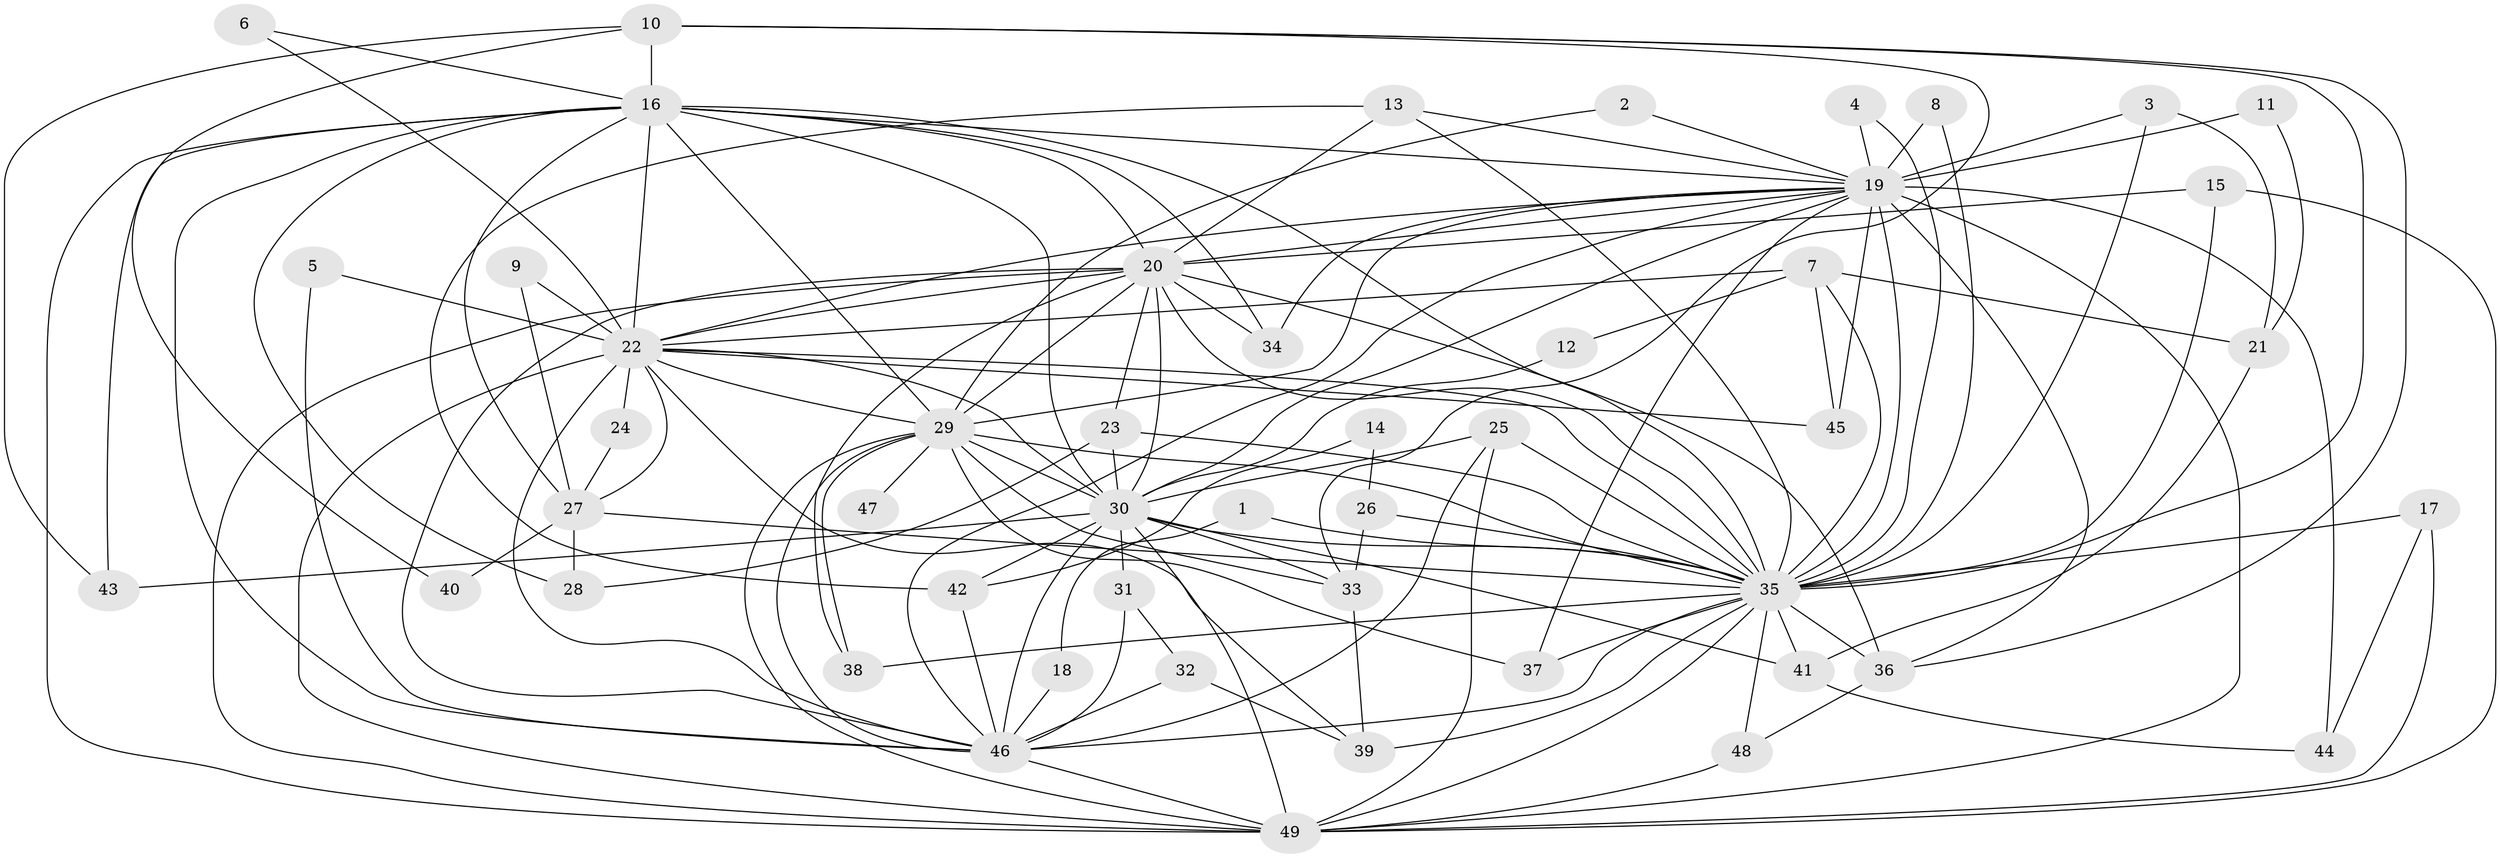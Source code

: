 // original degree distribution, {26: 0.010309278350515464, 20: 0.010309278350515464, 41: 0.010309278350515464, 15: 0.020618556701030927, 12: 0.010309278350515464, 18: 0.020618556701030927, 19: 0.010309278350515464, 17: 0.010309278350515464, 8: 0.010309278350515464, 6: 0.020618556701030927, 7: 0.020618556701030927, 2: 0.5670103092783505, 3: 0.17525773195876287, 4: 0.08247422680412371, 5: 0.020618556701030927}
// Generated by graph-tools (version 1.1) at 2025/01/03/09/25 03:01:28]
// undirected, 49 vertices, 135 edges
graph export_dot {
graph [start="1"]
  node [color=gray90,style=filled];
  1;
  2;
  3;
  4;
  5;
  6;
  7;
  8;
  9;
  10;
  11;
  12;
  13;
  14;
  15;
  16;
  17;
  18;
  19;
  20;
  21;
  22;
  23;
  24;
  25;
  26;
  27;
  28;
  29;
  30;
  31;
  32;
  33;
  34;
  35;
  36;
  37;
  38;
  39;
  40;
  41;
  42;
  43;
  44;
  45;
  46;
  47;
  48;
  49;
  1 -- 18 [weight=1.0];
  1 -- 35 [weight=1.0];
  2 -- 19 [weight=1.0];
  2 -- 29 [weight=1.0];
  3 -- 19 [weight=1.0];
  3 -- 21 [weight=1.0];
  3 -- 35 [weight=1.0];
  4 -- 19 [weight=1.0];
  4 -- 35 [weight=1.0];
  5 -- 22 [weight=1.0];
  5 -- 46 [weight=1.0];
  6 -- 16 [weight=1.0];
  6 -- 22 [weight=1.0];
  7 -- 12 [weight=1.0];
  7 -- 21 [weight=1.0];
  7 -- 22 [weight=2.0];
  7 -- 35 [weight=1.0];
  7 -- 45 [weight=2.0];
  8 -- 19 [weight=1.0];
  8 -- 35 [weight=1.0];
  9 -- 22 [weight=1.0];
  9 -- 27 [weight=1.0];
  10 -- 16 [weight=2.0];
  10 -- 33 [weight=1.0];
  10 -- 35 [weight=1.0];
  10 -- 36 [weight=1.0];
  10 -- 40 [weight=1.0];
  10 -- 43 [weight=2.0];
  11 -- 19 [weight=1.0];
  11 -- 21 [weight=1.0];
  12 -- 30 [weight=1.0];
  13 -- 19 [weight=1.0];
  13 -- 20 [weight=1.0];
  13 -- 35 [weight=1.0];
  13 -- 42 [weight=1.0];
  14 -- 26 [weight=1.0];
  14 -- 42 [weight=1.0];
  15 -- 20 [weight=1.0];
  15 -- 35 [weight=1.0];
  15 -- 49 [weight=1.0];
  16 -- 19 [weight=1.0];
  16 -- 20 [weight=1.0];
  16 -- 22 [weight=1.0];
  16 -- 27 [weight=1.0];
  16 -- 28 [weight=1.0];
  16 -- 29 [weight=1.0];
  16 -- 30 [weight=1.0];
  16 -- 34 [weight=1.0];
  16 -- 35 [weight=3.0];
  16 -- 43 [weight=1.0];
  16 -- 46 [weight=1.0];
  16 -- 49 [weight=2.0];
  17 -- 35 [weight=1.0];
  17 -- 44 [weight=1.0];
  17 -- 49 [weight=1.0];
  18 -- 46 [weight=2.0];
  19 -- 20 [weight=1.0];
  19 -- 22 [weight=1.0];
  19 -- 29 [weight=1.0];
  19 -- 30 [weight=2.0];
  19 -- 34 [weight=1.0];
  19 -- 35 [weight=5.0];
  19 -- 36 [weight=1.0];
  19 -- 37 [weight=1.0];
  19 -- 44 [weight=1.0];
  19 -- 45 [weight=1.0];
  19 -- 46 [weight=1.0];
  19 -- 49 [weight=2.0];
  20 -- 22 [weight=1.0];
  20 -- 23 [weight=1.0];
  20 -- 29 [weight=1.0];
  20 -- 30 [weight=1.0];
  20 -- 34 [weight=1.0];
  20 -- 35 [weight=1.0];
  20 -- 36 [weight=1.0];
  20 -- 38 [weight=1.0];
  20 -- 46 [weight=1.0];
  20 -- 49 [weight=2.0];
  21 -- 41 [weight=1.0];
  22 -- 24 [weight=1.0];
  22 -- 27 [weight=1.0];
  22 -- 29 [weight=1.0];
  22 -- 30 [weight=1.0];
  22 -- 35 [weight=1.0];
  22 -- 39 [weight=1.0];
  22 -- 45 [weight=1.0];
  22 -- 46 [weight=1.0];
  22 -- 49 [weight=3.0];
  23 -- 28 [weight=1.0];
  23 -- 30 [weight=1.0];
  23 -- 35 [weight=1.0];
  24 -- 27 [weight=1.0];
  25 -- 30 [weight=1.0];
  25 -- 35 [weight=1.0];
  25 -- 46 [weight=1.0];
  25 -- 49 [weight=2.0];
  26 -- 33 [weight=1.0];
  26 -- 35 [weight=1.0];
  27 -- 28 [weight=1.0];
  27 -- 35 [weight=1.0];
  27 -- 40 [weight=1.0];
  29 -- 30 [weight=2.0];
  29 -- 33 [weight=1.0];
  29 -- 35 [weight=1.0];
  29 -- 37 [weight=2.0];
  29 -- 38 [weight=1.0];
  29 -- 46 [weight=1.0];
  29 -- 47 [weight=1.0];
  29 -- 49 [weight=3.0];
  30 -- 31 [weight=1.0];
  30 -- 33 [weight=1.0];
  30 -- 35 [weight=1.0];
  30 -- 41 [weight=1.0];
  30 -- 42 [weight=1.0];
  30 -- 43 [weight=1.0];
  30 -- 46 [weight=2.0];
  30 -- 49 [weight=2.0];
  31 -- 32 [weight=1.0];
  31 -- 46 [weight=1.0];
  32 -- 39 [weight=1.0];
  32 -- 46 [weight=1.0];
  33 -- 39 [weight=1.0];
  35 -- 36 [weight=2.0];
  35 -- 37 [weight=1.0];
  35 -- 38 [weight=1.0];
  35 -- 39 [weight=1.0];
  35 -- 41 [weight=2.0];
  35 -- 46 [weight=1.0];
  35 -- 48 [weight=2.0];
  35 -- 49 [weight=4.0];
  36 -- 48 [weight=1.0];
  41 -- 44 [weight=1.0];
  42 -- 46 [weight=1.0];
  46 -- 49 [weight=2.0];
  48 -- 49 [weight=1.0];
}
